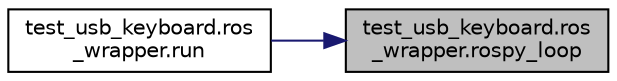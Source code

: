 digraph "test_usb_keyboard.ros_wrapper.rospy_loop"
{
 // LATEX_PDF_SIZE
  edge [fontname="Helvetica",fontsize="10",labelfontname="Helvetica",labelfontsize="10"];
  node [fontname="Helvetica",fontsize="10",shape=record];
  rankdir="RL";
  Node1 [label="test_usb_keyboard.ros\l_wrapper.rospy_loop",height=0.2,width=0.4,color="black", fillcolor="grey75", style="filled", fontcolor="black",tooltip=" "];
  Node1 -> Node2 [dir="back",color="midnightblue",fontsize="10",style="solid",fontname="Helvetica"];
  Node2 [label="test_usb_keyboard.ros\l_wrapper.run",height=0.2,width=0.4,color="black", fillcolor="white", style="filled",URL="$classtest__usb__keyboard_1_1ros__wrapper.html#a8c443078703060d2754729a61216eae1",tooltip=" "];
}
